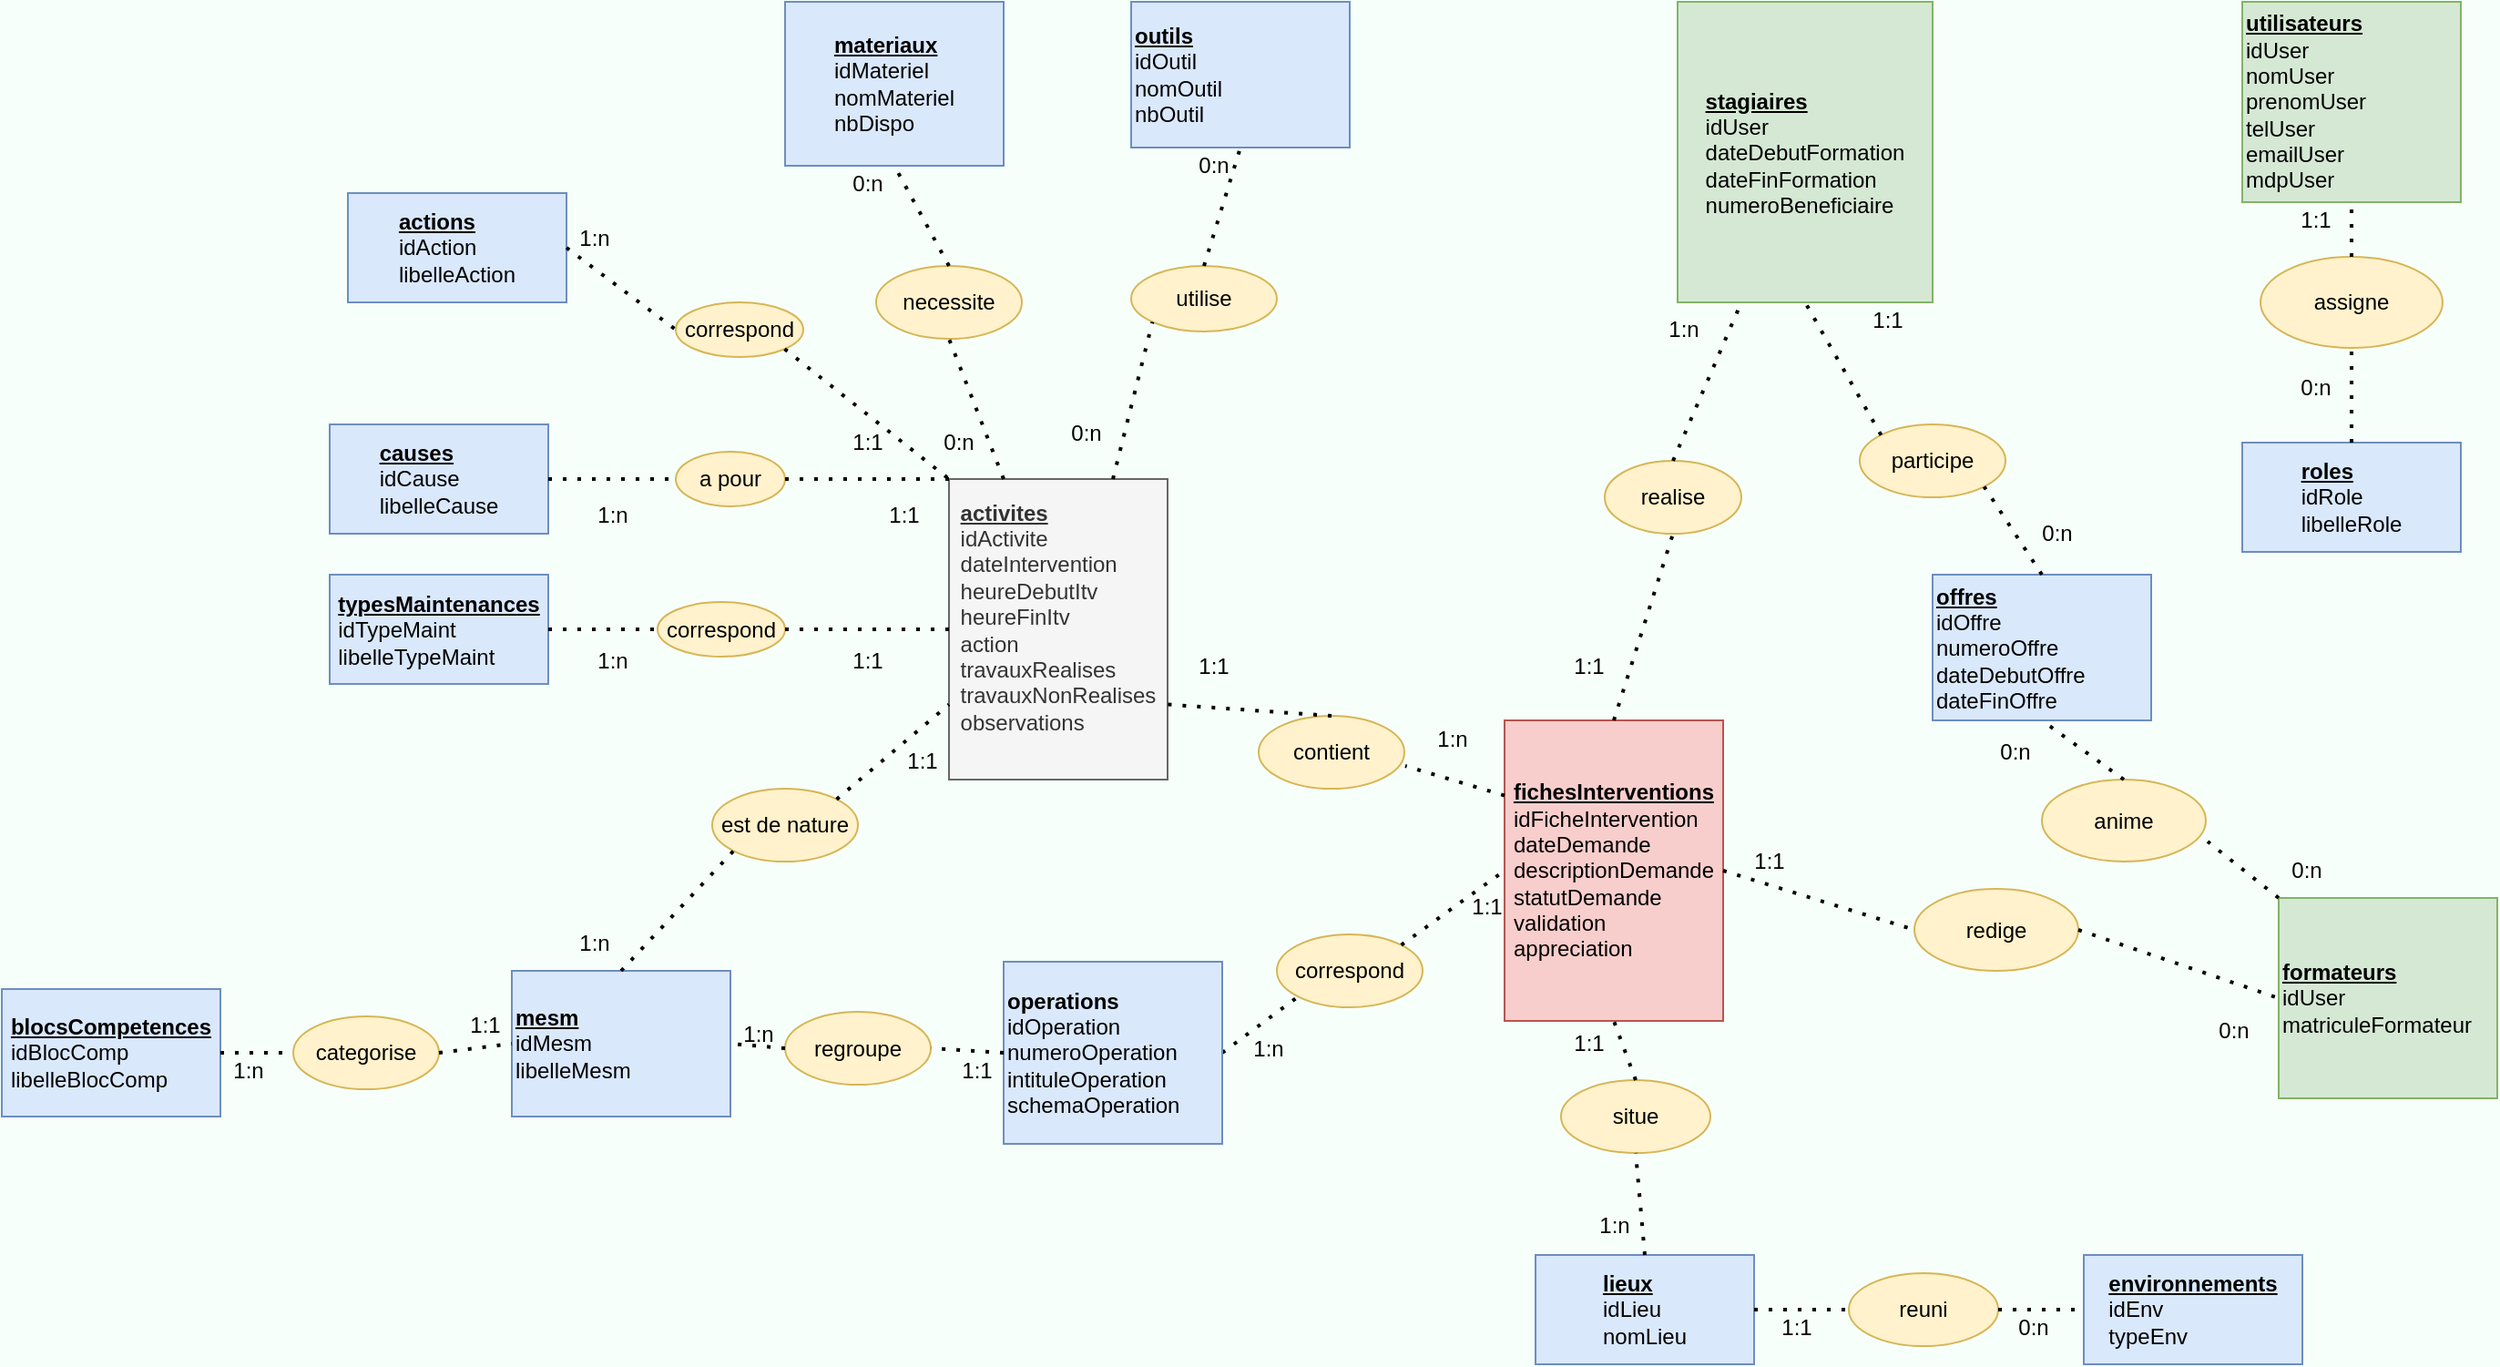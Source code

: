 <mxfile version="14.1.8" type="device"><diagram id="XcaUGge9TAUIBpKxATK-" name="Page-1"><mxGraphModel dx="1662" dy="822" grid="1" gridSize="10" guides="1" tooltips="1" connect="1" arrows="1" fold="1" page="1" pageScale="1" pageWidth="2500" pageHeight="2500" background="#F7FFFB" math="0" shadow="0"><root><mxCell id="0"/><mxCell id="1" parent="0"/><mxCell id="6x4A8jsHUXeofBG4FEEy-3" value="&lt;div style=&quot;text-align: left&quot;&gt;&lt;b&gt;&lt;u&gt;activites&lt;/u&gt;&lt;/b&gt;&lt;/div&gt;&lt;div style=&quot;text-align: left&quot;&gt;&lt;span&gt;idActivite&lt;/span&gt;&lt;/div&gt;&lt;div style=&quot;text-align: left&quot;&gt;&lt;span&gt;dateIntervention&lt;/span&gt;&lt;/div&gt;&lt;div style=&quot;text-align: left&quot;&gt;&lt;span&gt;heureDebutItv&lt;/span&gt;&lt;/div&gt;&lt;div style=&quot;text-align: left&quot;&gt;&lt;span&gt;heureFinItv&lt;/span&gt;&lt;/div&gt;&lt;div style=&quot;text-align: left&quot;&gt;&lt;span&gt;action&lt;/span&gt;&lt;/div&gt;&lt;div style=&quot;text-align: left&quot;&gt;&lt;span&gt;travauxRealises&lt;/span&gt;&lt;/div&gt;&lt;div style=&quot;text-align: left&quot;&gt;&lt;span&gt;travauxNonRealises&lt;/span&gt;&lt;/div&gt;&lt;div style=&quot;text-align: left&quot;&gt;&lt;span&gt;observations&lt;/span&gt;&lt;/div&gt;&lt;div style=&quot;text-align: left&quot;&gt;&lt;span&gt;&lt;br&gt;&lt;/span&gt;&lt;/div&gt;" style="rounded=0;whiteSpace=wrap;html=1;fillColor=#f5f5f5;strokeColor=#666666;fontColor=#333333;" parent="1" vertex="1"><mxGeometry x="770" y="280" width="120" height="165" as="geometry"/></mxCell><mxCell id="6x4A8jsHUXeofBG4FEEy-4" value="&lt;div style=&quot;text-align: left&quot;&gt;&lt;u style=&quot;font-weight: bold&quot;&gt;lieux&lt;/u&gt;&lt;/div&gt;&lt;div style=&quot;text-align: left&quot;&gt;idLieu&lt;/div&gt;&lt;div style=&quot;text-align: left&quot;&gt;&lt;span&gt;nomLieu&lt;/span&gt;&lt;/div&gt;" style="rounded=0;whiteSpace=wrap;html=1;fillColor=#dae8fc;strokeColor=#6c8ebf;" parent="1" vertex="1"><mxGeometry x="1092" y="706" width="120" height="60" as="geometry"/></mxCell><mxCell id="6x4A8jsHUXeofBG4FEEy-5" value="&lt;u style=&quot;font-weight: bold&quot;&gt;outils&lt;/u&gt;&lt;br&gt;idOutil&lt;br&gt;nomOutil&lt;br&gt;nbOutil" style="rounded=0;whiteSpace=wrap;html=1;align=left;fillColor=#dae8fc;strokeColor=#6c8ebf;" parent="1" vertex="1"><mxGeometry x="870" y="18" width="120" height="80" as="geometry"/></mxCell><mxCell id="6x4A8jsHUXeofBG4FEEy-6" value="&lt;div style=&quot;text-align: left&quot;&gt;&lt;b&gt;&lt;u&gt;fichesInterventions&lt;/u&gt;&lt;/b&gt;&lt;/div&gt;&lt;div style=&quot;text-align: left&quot;&gt;&lt;span&gt;idFicheIntervention&lt;/span&gt;&lt;/div&gt;&lt;div style=&quot;text-align: left&quot;&gt;&lt;span&gt;dateDemande&lt;/span&gt;&lt;/div&gt;&lt;div style=&quot;text-align: left&quot;&gt;&lt;span&gt;descriptionDemande&lt;/span&gt;&lt;/div&gt;&lt;div style=&quot;text-align: left&quot;&gt;&lt;span&gt;statutDemande&lt;/span&gt;&lt;/div&gt;&lt;div style=&quot;text-align: left&quot;&gt;&lt;span&gt;validation&lt;/span&gt;&lt;/div&gt;&lt;div style=&quot;text-align: left&quot;&gt;&lt;span&gt;appreciation&lt;/span&gt;&lt;/div&gt;" style="rounded=0;whiteSpace=wrap;html=1;fillColor=#f8cecc;strokeColor=#b85450;" parent="1" vertex="1"><mxGeometry x="1075" y="412.5" width="120" height="165" as="geometry"/></mxCell><mxCell id="6x4A8jsHUXeofBG4FEEy-7" value="&lt;div style=&quot;text-align: left&quot;&gt;&lt;u style=&quot;font-weight: bold&quot;&gt;environnements&lt;/u&gt;&lt;/div&gt;&lt;div style=&quot;text-align: left&quot;&gt;&lt;span&gt;idEnv&lt;/span&gt;&lt;/div&gt;&lt;div style=&quot;text-align: left&quot;&gt;&lt;span&gt;typeEnv&lt;/span&gt;&lt;/div&gt;" style="rounded=0;whiteSpace=wrap;html=1;fillColor=#dae8fc;strokeColor=#6c8ebf;" parent="1" vertex="1"><mxGeometry x="1393" y="706" width="120" height="60" as="geometry"/></mxCell><mxCell id="6x4A8jsHUXeofBG4FEEy-8" value="&lt;div style=&quot;text-align: left&quot;&gt;&lt;u style=&quot;font-weight: bold&quot;&gt;materiaux&lt;/u&gt;&lt;/div&gt;&lt;div style=&quot;text-align: left&quot;&gt;&lt;span&gt;idMateriel&lt;/span&gt;&lt;/div&gt;&lt;div style=&quot;text-align: left&quot;&gt;&lt;span&gt;nomMateriel&lt;/span&gt;&lt;/div&gt;&lt;div style=&quot;text-align: left&quot;&gt;&lt;span&gt;nbDispo&lt;/span&gt;&lt;/div&gt;" style="rounded=0;whiteSpace=wrap;html=1;fillColor=#dae8fc;strokeColor=#6c8ebf;" parent="1" vertex="1"><mxGeometry x="680" y="18" width="120" height="90" as="geometry"/></mxCell><mxCell id="6x4A8jsHUXeofBG4FEEy-9" value="&lt;div style=&quot;text-align: left&quot;&gt;&lt;b&gt;&lt;u&gt;blocsCompetences&lt;/u&gt;&lt;/b&gt;&lt;/div&gt;&lt;div style=&quot;text-align: left&quot;&gt;&lt;span&gt;idBlocComp&lt;/span&gt;&lt;/div&gt;&lt;div style=&quot;text-align: left&quot;&gt;&lt;span&gt;libelleBlocComp&lt;/span&gt;&lt;/div&gt;" style="rounded=0;whiteSpace=wrap;html=1;fillColor=#dae8fc;strokeColor=#6c8ebf;" parent="1" vertex="1"><mxGeometry x="250" y="560" width="120" height="70" as="geometry"/></mxCell><mxCell id="6x4A8jsHUXeofBG4FEEy-10" value="&lt;div style=&quot;text-align: left&quot;&gt;&lt;u style=&quot;font-weight: bold&quot;&gt;typesMaintenances&lt;/u&gt;&lt;/div&gt;&lt;div style=&quot;text-align: left&quot;&gt;&lt;span&gt;idTypeMaint&lt;/span&gt;&lt;/div&gt;&lt;div style=&quot;text-align: left&quot;&gt;&lt;span&gt;libelleTypeMaint&lt;/span&gt;&lt;/div&gt;" style="rounded=0;whiteSpace=wrap;html=1;fillColor=#dae8fc;strokeColor=#6c8ebf;" parent="1" vertex="1"><mxGeometry x="430" y="332.5" width="120" height="60" as="geometry"/></mxCell><mxCell id="6x4A8jsHUXeofBG4FEEy-13" value="&lt;b&gt;&lt;u&gt;formateurs&lt;/u&gt;&lt;/b&gt;&lt;br&gt;idUser&lt;br&gt;matriculeFormateur" style="rounded=0;whiteSpace=wrap;html=1;align=left;fillColor=#d5e8d4;strokeColor=#82b366;" parent="1" vertex="1"><mxGeometry x="1500" y="510" width="120" height="110" as="geometry"/></mxCell><mxCell id="6x4A8jsHUXeofBG4FEEy-14" value="&lt;b&gt;&lt;u&gt;offres&lt;/u&gt;&lt;/b&gt;&lt;br&gt;idOffre&lt;br&gt;numeroOffre&lt;br&gt;dateDebutOffre&lt;br&gt;dateFinOffre" style="rounded=0;whiteSpace=wrap;html=1;align=left;fillColor=#dae8fc;strokeColor=#6c8ebf;" parent="1" vertex="1"><mxGeometry x="1310" y="332.5" width="120" height="80" as="geometry"/></mxCell><mxCell id="6x4A8jsHUXeofBG4FEEy-15" value="&lt;div style=&quot;text-align: left&quot;&gt;&lt;u style=&quot;font-weight: bold&quot;&gt;stagiaires&lt;/u&gt;&lt;/div&gt;&lt;div style=&quot;text-align: left&quot;&gt;&lt;span&gt;idUser&lt;/span&gt;&lt;/div&gt;&lt;div style=&quot;text-align: left&quot;&gt;&lt;span&gt;dateDebutFormation&lt;/span&gt;&lt;/div&gt;&lt;div style=&quot;text-align: left&quot;&gt;&lt;span&gt;dateFinFormation&lt;/span&gt;&lt;/div&gt;&lt;div style=&quot;text-align: left&quot;&gt;&lt;span&gt;numeroBeneficiaire&lt;/span&gt;&lt;/div&gt;" style="rounded=0;whiteSpace=wrap;html=1;fillColor=#d5e8d4;strokeColor=#82b366;" parent="1" vertex="1"><mxGeometry x="1170" y="18" width="140" height="165" as="geometry"/></mxCell><mxCell id="6x4A8jsHUXeofBG4FEEy-26" value="anime" style="ellipse;whiteSpace=wrap;html=1;fillColor=#fff2cc;strokeColor=#d6b656;" parent="1" vertex="1"><mxGeometry x="1370" y="445" width="90" height="45" as="geometry"/></mxCell><mxCell id="6x4A8jsHUXeofBG4FEEy-29" value="participe" style="ellipse;whiteSpace=wrap;html=1;fillColor=#fff2cc;strokeColor=#d6b656;" parent="1" vertex="1"><mxGeometry x="1270" y="250" width="80" height="40" as="geometry"/></mxCell><mxCell id="6x4A8jsHUXeofBG4FEEy-32" value="0:n" style="text;html=1;align=center;verticalAlign=middle;resizable=0;points=[];autosize=1;" parent="1" vertex="1"><mxGeometry x="1363" y="300" width="30" height="20" as="geometry"/></mxCell><mxCell id="6x4A8jsHUXeofBG4FEEy-33" value="1:1" style="text;html=1;align=center;verticalAlign=middle;resizable=0;points=[];autosize=1;" parent="1" vertex="1"><mxGeometry x="1270" y="183" width="30" height="20" as="geometry"/></mxCell><mxCell id="6x4A8jsHUXeofBG4FEEy-34" value="0:n" style="text;html=1;align=center;verticalAlign=middle;resizable=0;points=[];autosize=1;" parent="1" vertex="1"><mxGeometry x="1340" y="420" width="30" height="20" as="geometry"/></mxCell><mxCell id="6x4A8jsHUXeofBG4FEEy-35" value="0:n" style="text;html=1;align=center;verticalAlign=middle;resizable=0;points=[];autosize=1;" parent="1" vertex="1"><mxGeometry x="1500" y="485" width="30" height="20" as="geometry"/></mxCell><mxCell id="6x4A8jsHUXeofBG4FEEy-36" value="redige" style="ellipse;whiteSpace=wrap;html=1;fillColor=#fff2cc;strokeColor=#d6b656;" parent="1" vertex="1"><mxGeometry x="1300" y="505" width="90" height="45" as="geometry"/></mxCell><mxCell id="6x4A8jsHUXeofBG4FEEy-39" value="0:n" style="text;html=1;align=center;verticalAlign=middle;resizable=0;points=[];autosize=1;" parent="1" vertex="1"><mxGeometry x="1460" y="572.5" width="30" height="20" as="geometry"/></mxCell><mxCell id="6x4A8jsHUXeofBG4FEEy-40" value="1:1" style="text;html=1;align=center;verticalAlign=middle;resizable=0;points=[];autosize=1;" parent="1" vertex="1"><mxGeometry x="1205" y="480" width="30" height="20" as="geometry"/></mxCell><mxCell id="6x4A8jsHUXeofBG4FEEy-41" value="" style="endArrow=none;dashed=1;html=1;dashPattern=1 3;strokeWidth=2;entryX=1;entryY=1;entryDx=0;entryDy=0;exitX=0.5;exitY=0;exitDx=0;exitDy=0;" parent="1" source="6x4A8jsHUXeofBG4FEEy-14" target="6x4A8jsHUXeofBG4FEEy-29" edge="1"><mxGeometry width="50" height="50" relative="1" as="geometry"><mxPoint x="990" y="340" as="sourcePoint"/><mxPoint x="1040" y="290" as="targetPoint"/></mxGeometry></mxCell><mxCell id="6x4A8jsHUXeofBG4FEEy-43" value="" style="endArrow=none;dashed=1;html=1;dashPattern=1 3;strokeWidth=2;exitX=0;exitY=0;exitDx=0;exitDy=0;entryX=0.5;entryY=1;entryDx=0;entryDy=0;" parent="1" source="6x4A8jsHUXeofBG4FEEy-29" target="6x4A8jsHUXeofBG4FEEy-15" edge="1"><mxGeometry width="50" height="50" relative="1" as="geometry"><mxPoint x="1100" y="230" as="sourcePoint"/><mxPoint x="1120" y="220" as="targetPoint"/></mxGeometry></mxCell><mxCell id="6x4A8jsHUXeofBG4FEEy-44" value="" style="endArrow=none;dashed=1;html=1;dashPattern=1 3;strokeWidth=2;entryX=0.5;entryY=1;entryDx=0;entryDy=0;exitX=0.5;exitY=0;exitDx=0;exitDy=0;" parent="1" source="6x4A8jsHUXeofBG4FEEy-26" target="6x4A8jsHUXeofBG4FEEy-14" edge="1"><mxGeometry width="50" height="50" relative="1" as="geometry"><mxPoint x="1100" y="500" as="sourcePoint"/><mxPoint x="1150" y="450" as="targetPoint"/><Array as="points"/></mxGeometry></mxCell><mxCell id="6x4A8jsHUXeofBG4FEEy-45" value="" style="endArrow=none;dashed=1;html=1;dashPattern=1 3;strokeWidth=2;exitX=0;exitY=0;exitDx=0;exitDy=0;entryX=1.011;entryY=0.756;entryDx=0;entryDy=0;entryPerimeter=0;" parent="1" source="6x4A8jsHUXeofBG4FEEy-13" target="6x4A8jsHUXeofBG4FEEy-26" edge="1"><mxGeometry width="50" height="50" relative="1" as="geometry"><mxPoint x="1190" y="640" as="sourcePoint"/><mxPoint x="1240" y="590" as="targetPoint"/></mxGeometry></mxCell><mxCell id="6x4A8jsHUXeofBG4FEEy-46" value="" style="endArrow=none;dashed=1;html=1;dashPattern=1 3;strokeWidth=2;entryX=0;entryY=0.5;entryDx=0;entryDy=0;exitX=1;exitY=0.5;exitDx=0;exitDy=0;" parent="1" source="6x4A8jsHUXeofBG4FEEy-36" target="6x4A8jsHUXeofBG4FEEy-13" edge="1"><mxGeometry width="50" height="50" relative="1" as="geometry"><mxPoint x="960" y="790" as="sourcePoint"/><mxPoint x="1010" y="740" as="targetPoint"/></mxGeometry></mxCell><mxCell id="6x4A8jsHUXeofBG4FEEy-47" value="" style="endArrow=none;dashed=1;html=1;dashPattern=1 3;strokeWidth=2;entryX=0;entryY=0.5;entryDx=0;entryDy=0;exitX=1;exitY=0.5;exitDx=0;exitDy=0;" parent="1" source="6x4A8jsHUXeofBG4FEEy-6" target="6x4A8jsHUXeofBG4FEEy-36" edge="1"><mxGeometry width="50" height="50" relative="1" as="geometry"><mxPoint x="810" y="820" as="sourcePoint"/><mxPoint x="860" y="770" as="targetPoint"/></mxGeometry></mxCell><mxCell id="sUTrpC1Wrc8I_GhwJ8B--1" value="realise" style="ellipse;whiteSpace=wrap;html=1;fillColor=#fff2cc;strokeColor=#d6b656;" parent="1" vertex="1"><mxGeometry x="1130" y="270" width="75" height="40" as="geometry"/></mxCell><mxCell id="sUTrpC1Wrc8I_GhwJ8B--2" value="" style="endArrow=none;dashed=1;html=1;dashPattern=1 3;strokeWidth=2;entryX=0.5;entryY=1;entryDx=0;entryDy=0;exitX=0.5;exitY=0;exitDx=0;exitDy=0;" parent="1" source="6x4A8jsHUXeofBG4FEEy-6" target="sUTrpC1Wrc8I_GhwJ8B--1" edge="1"><mxGeometry width="50" height="50" relative="1" as="geometry"><mxPoint x="1030" y="600" as="sourcePoint"/><mxPoint x="1080" y="550" as="targetPoint"/></mxGeometry></mxCell><mxCell id="sUTrpC1Wrc8I_GhwJ8B--3" value="" style="endArrow=none;dashed=1;html=1;dashPattern=1 3;strokeWidth=2;exitX=0.5;exitY=0;exitDx=0;exitDy=0;entryX=0.25;entryY=1;entryDx=0;entryDy=0;" parent="1" source="sUTrpC1Wrc8I_GhwJ8B--1" target="6x4A8jsHUXeofBG4FEEy-15" edge="1"><mxGeometry width="50" height="50" relative="1" as="geometry"><mxPoint x="790" y="370" as="sourcePoint"/><mxPoint x="840" y="320" as="targetPoint"/><Array as="points"/></mxGeometry></mxCell><mxCell id="sUTrpC1Wrc8I_GhwJ8B--4" value="1:n" style="text;html=1;align=center;verticalAlign=middle;resizable=0;points=[];autosize=1;" parent="1" vertex="1"><mxGeometry x="1158" y="188" width="30" height="20" as="geometry"/></mxCell><mxCell id="sUTrpC1Wrc8I_GhwJ8B--5" value="1:1" style="text;html=1;align=center;verticalAlign=middle;resizable=0;points=[];autosize=1;" parent="1" vertex="1"><mxGeometry x="1106" y="372.5" width="30" height="20" as="geometry"/></mxCell><mxCell id="sUTrpC1Wrc8I_GhwJ8B--6" value="utilise" style="ellipse;whiteSpace=wrap;html=1;fillColor=#fff2cc;strokeColor=#d6b656;" parent="1" vertex="1"><mxGeometry x="870" y="163" width="80" height="36" as="geometry"/></mxCell><mxCell id="sUTrpC1Wrc8I_GhwJ8B--7" value="&lt;span&gt;necessite&lt;/span&gt;" style="ellipse;whiteSpace=wrap;html=1;fillColor=#fff2cc;strokeColor=#d6b656;" parent="1" vertex="1"><mxGeometry x="730" y="163" width="80" height="40" as="geometry"/></mxCell><mxCell id="sUTrpC1Wrc8I_GhwJ8B--8" value="" style="endArrow=none;dashed=1;html=1;dashPattern=1 3;strokeWidth=2;entryX=0;entryY=1;entryDx=0;entryDy=0;exitX=0.75;exitY=0;exitDx=0;exitDy=0;" parent="1" source="6x4A8jsHUXeofBG4FEEy-3" target="sUTrpC1Wrc8I_GhwJ8B--6" edge="1"><mxGeometry width="50" height="50" relative="1" as="geometry"><mxPoint x="790" y="155" as="sourcePoint"/><mxPoint x="840" y="105" as="targetPoint"/><Array as="points"/></mxGeometry></mxCell><mxCell id="sUTrpC1Wrc8I_GhwJ8B--9" value="" style="endArrow=none;dashed=1;html=1;dashPattern=1 3;strokeWidth=2;exitX=0.5;exitY=0;exitDx=0;exitDy=0;entryX=0.5;entryY=1;entryDx=0;entryDy=0;" parent="1" source="sUTrpC1Wrc8I_GhwJ8B--6" target="6x4A8jsHUXeofBG4FEEy-5" edge="1"><mxGeometry width="50" height="50" relative="1" as="geometry"><mxPoint x="960" y="160" as="sourcePoint"/><mxPoint x="929" y="110" as="targetPoint"/></mxGeometry></mxCell><mxCell id="sUTrpC1Wrc8I_GhwJ8B--10" value="0:n" style="text;html=1;align=center;verticalAlign=middle;resizable=0;points=[];autosize=1;" parent="1" vertex="1"><mxGeometry x="900" y="98" width="30" height="20" as="geometry"/></mxCell><mxCell id="sUTrpC1Wrc8I_GhwJ8B--11" value="0:n" style="text;html=1;align=center;verticalAlign=middle;resizable=0;points=[];autosize=1;" parent="1" vertex="1"><mxGeometry x="830" y="245" width="30" height="20" as="geometry"/></mxCell><mxCell id="sUTrpC1Wrc8I_GhwJ8B--12" value="" style="endArrow=none;dashed=1;html=1;dashPattern=1 3;strokeWidth=2;exitX=0.5;exitY=0;exitDx=0;exitDy=0;entryX=0.5;entryY=1;entryDx=0;entryDy=0;" parent="1" source="sUTrpC1Wrc8I_GhwJ8B--7" target="6x4A8jsHUXeofBG4FEEy-8" edge="1"><mxGeometry width="50" height="50" relative="1" as="geometry"><mxPoint x="220" y="180" as="sourcePoint"/><mxPoint x="765" y="100" as="targetPoint"/><Array as="points"/></mxGeometry></mxCell><mxCell id="sUTrpC1Wrc8I_GhwJ8B--13" value="" style="endArrow=none;dashed=1;html=1;dashPattern=1 3;strokeWidth=2;entryX=0.5;entryY=1;entryDx=0;entryDy=0;exitX=0.25;exitY=0;exitDx=0;exitDy=0;" parent="1" source="6x4A8jsHUXeofBG4FEEy-3" target="sUTrpC1Wrc8I_GhwJ8B--7" edge="1"><mxGeometry width="50" height="50" relative="1" as="geometry"><mxPoint x="665" y="165" as="sourcePoint"/><mxPoint x="715" y="115" as="targetPoint"/></mxGeometry></mxCell><mxCell id="sUTrpC1Wrc8I_GhwJ8B--14" value="0:n" style="text;html=1;align=center;verticalAlign=middle;resizable=0;points=[];autosize=1;" parent="1" vertex="1"><mxGeometry x="760" y="250" width="30" height="20" as="geometry"/></mxCell><mxCell id="sUTrpC1Wrc8I_GhwJ8B--15" value="0:n" style="text;html=1;align=center;verticalAlign=middle;resizable=0;points=[];autosize=1;" parent="1" vertex="1"><mxGeometry x="710" y="108" width="30" height="20" as="geometry"/></mxCell><mxCell id="sUTrpC1Wrc8I_GhwJ8B--16" value="contient" style="ellipse;whiteSpace=wrap;html=1;fillColor=#fff2cc;strokeColor=#d6b656;" parent="1" vertex="1"><mxGeometry x="940" y="410" width="80" height="40" as="geometry"/></mxCell><mxCell id="sUTrpC1Wrc8I_GhwJ8B--17" value="" style="endArrow=none;dashed=1;html=1;dashPattern=1 3;strokeWidth=2;exitX=0.5;exitY=0;exitDx=0;exitDy=0;entryX=1;entryY=0.75;entryDx=0;entryDy=0;" parent="1" source="sUTrpC1Wrc8I_GhwJ8B--16" target="6x4A8jsHUXeofBG4FEEy-3" edge="1"><mxGeometry width="50" height="50" relative="1" as="geometry"><mxPoint x="730" y="520" as="sourcePoint"/><mxPoint x="780" y="470" as="targetPoint"/></mxGeometry></mxCell><mxCell id="sUTrpC1Wrc8I_GhwJ8B--18" value="" style="endArrow=none;dashed=1;html=1;dashPattern=1 3;strokeWidth=2;entryX=1.006;entryY=0.688;entryDx=0;entryDy=0;exitX=0;exitY=0.25;exitDx=0;exitDy=0;entryPerimeter=0;" parent="1" source="6x4A8jsHUXeofBG4FEEy-6" target="sUTrpC1Wrc8I_GhwJ8B--16" edge="1"><mxGeometry width="50" height="50" relative="1" as="geometry"><mxPoint x="650" y="680" as="sourcePoint"/><mxPoint x="700" y="630" as="targetPoint"/><Array as="points"/></mxGeometry></mxCell><mxCell id="sUTrpC1Wrc8I_GhwJ8B--19" value="1:1" style="text;html=1;align=center;verticalAlign=middle;resizable=0;points=[];autosize=1;" parent="1" vertex="1"><mxGeometry x="900" y="372.5" width="30" height="20" as="geometry"/></mxCell><mxCell id="sUTrpC1Wrc8I_GhwJ8B--20" value="1:n" style="text;html=1;align=center;verticalAlign=middle;resizable=0;points=[];autosize=1;" parent="1" vertex="1"><mxGeometry x="1031" y="412.5" width="30" height="20" as="geometry"/></mxCell><mxCell id="sUTrpC1Wrc8I_GhwJ8B--26" value="correspond" style="ellipse;whiteSpace=wrap;html=1;fillColor=#fff2cc;strokeColor=#d6b656;" parent="1" vertex="1"><mxGeometry x="950" y="530" width="80" height="40" as="geometry"/></mxCell><mxCell id="sUTrpC1Wrc8I_GhwJ8B--27" value="" style="endArrow=none;dashed=1;html=1;dashPattern=1 3;strokeWidth=2;entryX=0;entryY=1;entryDx=0;entryDy=0;exitX=1;exitY=0.5;exitDx=0;exitDy=0;" parent="1" source="sUTrpC1Wrc8I_GhwJ8B--46" target="sUTrpC1Wrc8I_GhwJ8B--26" edge="1"><mxGeometry width="50" height="50" relative="1" as="geometry"><mxPoint x="510" y="715" as="sourcePoint"/><mxPoint x="630" y="710" as="targetPoint"/></mxGeometry></mxCell><mxCell id="sUTrpC1Wrc8I_GhwJ8B--28" value="" style="endArrow=none;dashed=1;html=1;dashPattern=1 3;strokeWidth=2;exitX=1;exitY=0;exitDx=0;exitDy=0;entryX=0;entryY=0.5;entryDx=0;entryDy=0;" parent="1" source="sUTrpC1Wrc8I_GhwJ8B--26" target="6x4A8jsHUXeofBG4FEEy-6" edge="1"><mxGeometry width="50" height="50" relative="1" as="geometry"><mxPoint x="620" y="760" as="sourcePoint"/><mxPoint x="670" y="710" as="targetPoint"/></mxGeometry></mxCell><mxCell id="sUTrpC1Wrc8I_GhwJ8B--31" value="1:1" style="text;html=1;align=center;verticalAlign=middle;resizable=0;points=[];autosize=1;" parent="1" vertex="1"><mxGeometry x="1050" y="505" width="30" height="20" as="geometry"/></mxCell><mxCell id="sUTrpC1Wrc8I_GhwJ8B--32" value="1:n" style="text;html=1;align=center;verticalAlign=middle;resizable=0;points=[];autosize=1;" parent="1" vertex="1"><mxGeometry x="930" y="582.5" width="30" height="20" as="geometry"/></mxCell><mxCell id="sUTrpC1Wrc8I_GhwJ8B--33" value="reuni" style="ellipse;whiteSpace=wrap;html=1;fillColor=#fff2cc;strokeColor=#d6b656;" parent="1" vertex="1"><mxGeometry x="1264" y="716" width="82" height="40" as="geometry"/></mxCell><mxCell id="sUTrpC1Wrc8I_GhwJ8B--34" value="1:1" style="text;html=1;align=center;verticalAlign=middle;resizable=0;points=[];autosize=1;" parent="1" vertex="1"><mxGeometry x="500" y="570" width="30" height="20" as="geometry"/></mxCell><mxCell id="sUTrpC1Wrc8I_GhwJ8B--35" value="1:n" style="text;html=1;align=center;verticalAlign=middle;resizable=0;points=[];autosize=1;" parent="1" vertex="1"><mxGeometry x="370" y="595" width="30" height="20" as="geometry"/></mxCell><mxCell id="sUTrpC1Wrc8I_GhwJ8B--36" value="1:1" style="text;html=1;align=center;verticalAlign=middle;resizable=0;points=[];autosize=1;" parent="1" vertex="1"><mxGeometry x="770" y="595" width="30" height="20" as="geometry"/></mxCell><mxCell id="sUTrpC1Wrc8I_GhwJ8B--37" value="1:n" style="text;html=1;align=center;verticalAlign=middle;resizable=0;points=[];autosize=1;" parent="1" vertex="1"><mxGeometry x="650" y="575" width="30" height="20" as="geometry"/></mxCell><mxCell id="sUTrpC1Wrc8I_GhwJ8B--38" value="" style="endArrow=none;dashed=1;html=1;dashPattern=1 3;strokeWidth=2;entryX=0;entryY=0.5;entryDx=0;entryDy=0;exitX=1;exitY=0.5;exitDx=0;exitDy=0;" parent="1" source="sUTrpC1Wrc8I_GhwJ8B--33" target="6x4A8jsHUXeofBG4FEEy-7" edge="1"><mxGeometry width="50" height="50" relative="1" as="geometry"><mxPoint x="1210" y="1130" as="sourcePoint"/><mxPoint x="1260" y="1080" as="targetPoint"/></mxGeometry></mxCell><mxCell id="sUTrpC1Wrc8I_GhwJ8B--39" value="" style="endArrow=none;dashed=1;html=1;dashPattern=1 3;strokeWidth=2;entryX=0;entryY=0.5;entryDx=0;entryDy=0;exitX=1;exitY=0.5;exitDx=0;exitDy=0;" parent="1" source="6x4A8jsHUXeofBG4FEEy-4" target="sUTrpC1Wrc8I_GhwJ8B--33" edge="1"><mxGeometry width="50" height="50" relative="1" as="geometry"><mxPoint x="1090" y="1140" as="sourcePoint"/><mxPoint x="1140" y="1090" as="targetPoint"/></mxGeometry></mxCell><mxCell id="sUTrpC1Wrc8I_GhwJ8B--41" value="correspond" style="ellipse;whiteSpace=wrap;html=1;fillColor=#fff2cc;strokeColor=#d6b656;" parent="1" vertex="1"><mxGeometry x="610" y="347.5" width="70" height="30" as="geometry"/></mxCell><mxCell id="sUTrpC1Wrc8I_GhwJ8B--42" value="" style="endArrow=none;dashed=1;html=1;dashPattern=1 3;strokeWidth=2;entryX=0;entryY=0.5;entryDx=0;entryDy=0;exitX=1;exitY=0.5;exitDx=0;exitDy=0;" parent="1" source="6x4A8jsHUXeofBG4FEEy-10" target="sUTrpC1Wrc8I_GhwJ8B--41" edge="1"><mxGeometry width="50" height="50" relative="1" as="geometry"><mxPoint x="560" y="402.5" as="sourcePoint"/><mxPoint x="610" y="352.5" as="targetPoint"/></mxGeometry></mxCell><mxCell id="sUTrpC1Wrc8I_GhwJ8B--46" value="&lt;b&gt;operations&lt;/b&gt;&lt;br&gt;idOperation&lt;br&gt;numeroOperation&lt;br&gt;intituleOperation&lt;br&gt;schemaOperation" style="rounded=0;whiteSpace=wrap;html=1;align=left;fillColor=#dae8fc;strokeColor=#6c8ebf;" parent="1" vertex="1"><mxGeometry x="800" y="545" width="120" height="100" as="geometry"/></mxCell><mxCell id="QfNDdclysHRInRgMjXe2-4" value="&lt;div style=&quot;text-align: left&quot;&gt;&lt;b&gt;&lt;u&gt;causes&lt;/u&gt;&lt;/b&gt;&lt;/div&gt;&lt;div style=&quot;text-align: left&quot;&gt;idCause&lt;/div&gt;&lt;div style=&quot;text-align: left&quot;&gt;libelleCause&lt;/div&gt;" style="rounded=0;whiteSpace=wrap;html=1;fillColor=#dae8fc;strokeColor=#6c8ebf;" parent="1" vertex="1"><mxGeometry x="430" y="250" width="120" height="60" as="geometry"/></mxCell><mxCell id="QfNDdclysHRInRgMjXe2-6" value="a pour" style="ellipse;whiteSpace=wrap;html=1;fillColor=#fff2cc;strokeColor=#d6b656;" parent="1" vertex="1"><mxGeometry x="620" y="265" width="60" height="30" as="geometry"/></mxCell><mxCell id="QfNDdclysHRInRgMjXe2-10" value="" style="endArrow=none;dashed=1;html=1;dashPattern=1 3;strokeWidth=2;exitX=1;exitY=0.5;exitDx=0;exitDy=0;entryX=0;entryY=0.5;entryDx=0;entryDy=0;" parent="1" source="QfNDdclysHRInRgMjXe2-4" target="QfNDdclysHRInRgMjXe2-6" edge="1"><mxGeometry width="50" height="50" relative="1" as="geometry"><mxPoint x="560" y="337" as="sourcePoint"/><mxPoint x="610" y="287" as="targetPoint"/></mxGeometry></mxCell><mxCell id="QfNDdclysHRInRgMjXe2-11" value="" style="endArrow=none;dashed=1;html=1;dashPattern=1 3;strokeWidth=2;entryX=1;entryY=0.5;entryDx=0;entryDy=0;exitX=0;exitY=0;exitDx=0;exitDy=0;" parent="1" source="6x4A8jsHUXeofBG4FEEy-3" target="QfNDdclysHRInRgMjXe2-6" edge="1"><mxGeometry width="50" height="50" relative="1" as="geometry"><mxPoint x="560" y="470" as="sourcePoint"/><mxPoint x="610" y="420" as="targetPoint"/></mxGeometry></mxCell><mxCell id="QfNDdclysHRInRgMjXe2-12" value="1:1" style="text;html=1;align=center;verticalAlign=middle;resizable=0;points=[];autosize=1;" parent="1" vertex="1"><mxGeometry x="1220" y="736" width="30" height="20" as="geometry"/></mxCell><mxCell id="QfNDdclysHRInRgMjXe2-13" value="0:n" style="text;html=1;align=center;verticalAlign=middle;resizable=0;points=[];autosize=1;" parent="1" vertex="1"><mxGeometry x="1350" y="736" width="30" height="20" as="geometry"/></mxCell><mxCell id="QfNDdclysHRInRgMjXe2-14" value="situe" style="ellipse;whiteSpace=wrap;html=1;fillColor=#fff2cc;strokeColor=#d6b656;" parent="1" vertex="1"><mxGeometry x="1106" y="610" width="82" height="40" as="geometry"/></mxCell><mxCell id="QfNDdclysHRInRgMjXe2-15" value="" style="endArrow=none;dashed=1;html=1;dashPattern=1 3;strokeWidth=2;entryX=0.5;entryY=1;entryDx=0;entryDy=0;exitX=0.5;exitY=0;exitDx=0;exitDy=0;" parent="1" source="QfNDdclysHRInRgMjXe2-14" target="6x4A8jsHUXeofBG4FEEy-6" edge="1"><mxGeometry width="50" height="50" relative="1" as="geometry"><mxPoint x="860" y="870" as="sourcePoint"/><mxPoint x="910" y="820" as="targetPoint"/></mxGeometry></mxCell><mxCell id="QfNDdclysHRInRgMjXe2-16" value="" style="endArrow=none;dashed=1;html=1;dashPattern=1 3;strokeWidth=2;exitX=0.5;exitY=0;exitDx=0;exitDy=0;entryX=0.5;entryY=1;entryDx=0;entryDy=0;" parent="1" source="6x4A8jsHUXeofBG4FEEy-4" target="QfNDdclysHRInRgMjXe2-14" edge="1"><mxGeometry width="50" height="50" relative="1" as="geometry"><mxPoint x="790" y="920" as="sourcePoint"/><mxPoint x="840" y="870" as="targetPoint"/></mxGeometry></mxCell><mxCell id="QfNDdclysHRInRgMjXe2-17" value="&lt;b&gt;&lt;u&gt;utilisateurs&lt;/u&gt;&lt;/b&gt;&lt;br&gt;idUser&lt;br&gt;nomUser&lt;br&gt;prenomUser&lt;br&gt;telUser&lt;br&gt;emailUser&lt;br&gt;mdpUser" style="rounded=0;whiteSpace=wrap;html=1;align=left;fillColor=#d5e8d4;strokeColor=#82b366;" parent="1" vertex="1"><mxGeometry x="1480" y="18" width="120" height="110" as="geometry"/></mxCell><mxCell id="QfNDdclysHRInRgMjXe2-18" value="&lt;div style=&quot;text-align: left&quot;&gt;&lt;b&gt;&lt;u&gt;roles&lt;/u&gt;&lt;/b&gt;&lt;/div&gt;&lt;div style=&quot;text-align: left&quot;&gt;&lt;span&gt;idRole&lt;/span&gt;&lt;/div&gt;&lt;div style=&quot;text-align: left&quot;&gt;&lt;span&gt;libelleRole&lt;/span&gt;&lt;/div&gt;" style="rounded=0;whiteSpace=wrap;html=1;fillColor=#dae8fc;strokeColor=#6c8ebf;" parent="1" vertex="1"><mxGeometry x="1480" y="260" width="120" height="60" as="geometry"/></mxCell><mxCell id="QfNDdclysHRInRgMjXe2-19" value="assigne" style="ellipse;whiteSpace=wrap;html=1;fillColor=#fff2cc;strokeColor=#d6b656;" parent="1" vertex="1"><mxGeometry x="1490" y="158" width="100" height="50" as="geometry"/></mxCell><mxCell id="QfNDdclysHRInRgMjXe2-20" value="1:1" style="text;html=1;align=center;verticalAlign=middle;resizable=0;points=[];autosize=1;" parent="1" vertex="1"><mxGeometry x="1505" y="128" width="30" height="20" as="geometry"/></mxCell><mxCell id="QfNDdclysHRInRgMjXe2-21" value="0:n" style="text;html=1;align=center;verticalAlign=middle;resizable=0;points=[];autosize=1;" parent="1" vertex="1"><mxGeometry x="1505" y="220" width="30" height="20" as="geometry"/></mxCell><mxCell id="QfNDdclysHRInRgMjXe2-22" value="" style="endArrow=none;dashed=1;html=1;dashPattern=1 3;strokeWidth=2;exitX=0.5;exitY=0;exitDx=0;exitDy=0;entryX=0.5;entryY=1;entryDx=0;entryDy=0;" parent="1" source="QfNDdclysHRInRgMjXe2-19" target="QfNDdclysHRInRgMjXe2-17" edge="1"><mxGeometry width="50" height="50" relative="1" as="geometry"><mxPoint x="-370" y="-217" as="sourcePoint"/><mxPoint x="-320" y="-267" as="targetPoint"/></mxGeometry></mxCell><mxCell id="QfNDdclysHRInRgMjXe2-23" value="" style="endArrow=none;dashed=1;html=1;dashPattern=1 3;strokeWidth=2;exitX=0.5;exitY=0;exitDx=0;exitDy=0;entryX=0.5;entryY=1;entryDx=0;entryDy=0;" parent="1" source="QfNDdclysHRInRgMjXe2-18" target="QfNDdclysHRInRgMjXe2-19" edge="1"><mxGeometry width="50" height="50" relative="1" as="geometry"><mxPoint x="-370" y="-117" as="sourcePoint"/><mxPoint x="-320" y="-167" as="targetPoint"/></mxGeometry></mxCell><mxCell id="QfNDdclysHRInRgMjXe2-24" value="" style="endArrow=none;dashed=1;html=1;dashPattern=1 3;strokeWidth=2;entryX=0;entryY=0.5;entryDx=0;entryDy=0;exitX=1;exitY=0.5;exitDx=0;exitDy=0;" parent="1" source="sUTrpC1Wrc8I_GhwJ8B--41" target="6x4A8jsHUXeofBG4FEEy-3" edge="1"><mxGeometry width="50" height="50" relative="1" as="geometry"><mxPoint x="590" y="520" as="sourcePoint"/><mxPoint x="640" y="470" as="targetPoint"/></mxGeometry></mxCell><mxCell id="QfNDdclysHRInRgMjXe2-28" value="1:1" style="text;html=1;align=center;verticalAlign=middle;resizable=0;points=[];autosize=1;" parent="1" vertex="1"><mxGeometry x="1106" y="580" width="30" height="20" as="geometry"/></mxCell><mxCell id="QfNDdclysHRInRgMjXe2-29" value="1:n" style="text;html=1;align=center;verticalAlign=middle;resizable=0;points=[];autosize=1;" parent="1" vertex="1"><mxGeometry x="1120" y="680" width="30" height="20" as="geometry"/></mxCell><mxCell id="QfNDdclysHRInRgMjXe2-32" value="1:n" style="text;html=1;align=center;verticalAlign=middle;resizable=0;points=[];autosize=1;" parent="1" vertex="1"><mxGeometry x="570" y="370" width="30" height="20" as="geometry"/></mxCell><mxCell id="QfNDdclysHRInRgMjXe2-33" value="1:1" style="text;html=1;align=center;verticalAlign=middle;resizable=0;points=[];autosize=1;" parent="1" vertex="1"><mxGeometry x="710" y="370" width="30" height="20" as="geometry"/></mxCell><mxCell id="QfNDdclysHRInRgMjXe2-34" value="1:n" style="text;html=1;align=center;verticalAlign=middle;resizable=0;points=[];autosize=1;" parent="1" vertex="1"><mxGeometry x="570" y="290" width="30" height="20" as="geometry"/></mxCell><mxCell id="QfNDdclysHRInRgMjXe2-35" value="1:1" style="text;html=1;align=center;verticalAlign=middle;resizable=0;points=[];autosize=1;" parent="1" vertex="1"><mxGeometry x="710" y="250" width="30" height="20" as="geometry"/></mxCell><mxCell id="QfNDdclysHRInRgMjXe2-36" value="&lt;b&gt;&lt;u&gt;mesm&lt;/u&gt;&lt;/b&gt;&lt;br&gt;idMesm&lt;br&gt;libelleMesm" style="rounded=0;whiteSpace=wrap;html=1;align=left;fillColor=#dae8fc;strokeColor=#6c8ebf;" parent="1" vertex="1"><mxGeometry x="530" y="550" width="120" height="80" as="geometry"/></mxCell><mxCell id="QfNDdclysHRInRgMjXe2-37" value="categorise" style="ellipse;whiteSpace=wrap;html=1;fillColor=#fff2cc;strokeColor=#d6b656;" parent="1" vertex="1"><mxGeometry x="410" y="575" width="80" height="40" as="geometry"/></mxCell><mxCell id="QfNDdclysHRInRgMjXe2-38" value="regroupe" style="ellipse;whiteSpace=wrap;html=1;fillColor=#fff2cc;strokeColor=#d6b656;" parent="1" vertex="1"><mxGeometry x="680" y="572.5" width="80" height="40" as="geometry"/></mxCell><mxCell id="QfNDdclysHRInRgMjXe2-39" value="" style="endArrow=none;dashed=1;html=1;dashPattern=1 3;strokeWidth=2;exitX=1;exitY=0.5;exitDx=0;exitDy=0;entryX=0;entryY=0.5;entryDx=0;entryDy=0;" parent="1" source="6x4A8jsHUXeofBG4FEEy-9" target="QfNDdclysHRInRgMjXe2-37" edge="1"><mxGeometry width="50" height="50" relative="1" as="geometry"><mxPoint x="160" y="600" as="sourcePoint"/><mxPoint x="420" y="620" as="targetPoint"/></mxGeometry></mxCell><mxCell id="QfNDdclysHRInRgMjXe2-40" value="" style="endArrow=none;dashed=1;html=1;dashPattern=1 3;strokeWidth=2;exitX=1;exitY=0.5;exitDx=0;exitDy=0;entryX=0;entryY=0.5;entryDx=0;entryDy=0;" parent="1" source="QfNDdclysHRInRgMjXe2-37" target="QfNDdclysHRInRgMjXe2-36" edge="1"><mxGeometry width="50" height="50" relative="1" as="geometry"><mxPoint x="260" y="610" as="sourcePoint"/><mxPoint x="460" y="540" as="targetPoint"/></mxGeometry></mxCell><mxCell id="QfNDdclysHRInRgMjXe2-41" value="" style="endArrow=none;dashed=1;html=1;dashPattern=1 3;strokeWidth=2;entryX=1;entryY=0.5;entryDx=0;entryDy=0;exitX=0;exitY=0.5;exitDx=0;exitDy=0;" parent="1" source="QfNDdclysHRInRgMjXe2-38" target="QfNDdclysHRInRgMjXe2-36" edge="1"><mxGeometry width="50" height="50" relative="1" as="geometry"><mxPoint x="320" y="600" as="sourcePoint"/><mxPoint x="370" y="550" as="targetPoint"/></mxGeometry></mxCell><mxCell id="QfNDdclysHRInRgMjXe2-42" value="" style="endArrow=none;dashed=1;html=1;dashPattern=1 3;strokeWidth=2;entryX=1;entryY=0.5;entryDx=0;entryDy=0;exitX=0;exitY=0.5;exitDx=0;exitDy=0;" parent="1" source="sUTrpC1Wrc8I_GhwJ8B--46" target="QfNDdclysHRInRgMjXe2-38" edge="1"><mxGeometry width="50" height="50" relative="1" as="geometry"><mxPoint x="220" y="670" as="sourcePoint"/><mxPoint x="270" y="620" as="targetPoint"/></mxGeometry></mxCell><mxCell id="QfNDdclysHRInRgMjXe2-43" value="est de nature" style="ellipse;whiteSpace=wrap;html=1;fillColor=#fff2cc;strokeColor=#d6b656;" parent="1" vertex="1"><mxGeometry x="640" y="450" width="80" height="40" as="geometry"/></mxCell><mxCell id="QfNDdclysHRInRgMjXe2-44" value="" style="endArrow=none;dashed=1;html=1;dashPattern=1 3;strokeWidth=2;exitX=0.5;exitY=0;exitDx=0;exitDy=0;entryX=0;entryY=1;entryDx=0;entryDy=0;" parent="1" source="QfNDdclysHRInRgMjXe2-36" target="QfNDdclysHRInRgMjXe2-43" edge="1"><mxGeometry width="50" height="50" relative="1" as="geometry"><mxPoint x="530" y="570" as="sourcePoint"/><mxPoint x="580" y="520" as="targetPoint"/></mxGeometry></mxCell><mxCell id="QfNDdclysHRInRgMjXe2-45" value="" style="endArrow=none;dashed=1;html=1;dashPattern=1 3;strokeWidth=2;exitX=1;exitY=0;exitDx=0;exitDy=0;entryX=0;entryY=0.75;entryDx=0;entryDy=0;" parent="1" source="QfNDdclysHRInRgMjXe2-43" target="6x4A8jsHUXeofBG4FEEy-3" edge="1"><mxGeometry width="50" height="50" relative="1" as="geometry"><mxPoint x="660" y="570" as="sourcePoint"/><mxPoint x="710" y="520" as="targetPoint"/><Array as="points"/></mxGeometry></mxCell><mxCell id="QfNDdclysHRInRgMjXe2-46" value="1:n" style="text;html=1;align=center;verticalAlign=middle;resizable=0;points=[];autosize=1;" parent="1" vertex="1"><mxGeometry x="560" y="525" width="30" height="20" as="geometry"/></mxCell><mxCell id="QfNDdclysHRInRgMjXe2-47" value="1:1" style="text;html=1;align=center;verticalAlign=middle;resizable=0;points=[];autosize=1;" parent="1" vertex="1"><mxGeometry x="740" y="425" width="30" height="20" as="geometry"/></mxCell><mxCell id="fwJezWfyRDqRxqBikauO-1" value="&lt;div style=&quot;text-align: left&quot;&gt;&lt;b&gt;&lt;u&gt;actions&lt;/u&gt;&lt;/b&gt;&lt;/div&gt;&lt;div style=&quot;text-align: left&quot;&gt;idAction&lt;/div&gt;&lt;div style=&quot;text-align: left&quot;&gt;libelleAction&lt;/div&gt;" style="rounded=0;whiteSpace=wrap;html=1;fillColor=#dae8fc;strokeColor=#6c8ebf;" vertex="1" parent="1"><mxGeometry x="440" y="123" width="120" height="60" as="geometry"/></mxCell><mxCell id="fwJezWfyRDqRxqBikauO-2" value="correspond" style="ellipse;whiteSpace=wrap;html=1;fillColor=#fff2cc;strokeColor=#d6b656;" vertex="1" parent="1"><mxGeometry x="620" y="183" width="70" height="30" as="geometry"/></mxCell><mxCell id="fwJezWfyRDqRxqBikauO-3" value="" style="endArrow=none;dashed=1;html=1;dashPattern=1 3;strokeWidth=2;exitX=1;exitY=1;exitDx=0;exitDy=0;entryX=0;entryY=0;entryDx=0;entryDy=0;" edge="1" parent="1" source="fwJezWfyRDqRxqBikauO-2" target="6x4A8jsHUXeofBG4FEEy-3"><mxGeometry width="50" height="50" relative="1" as="geometry"><mxPoint x="645" y="220" as="sourcePoint"/><mxPoint x="715" y="220" as="targetPoint"/></mxGeometry></mxCell><mxCell id="fwJezWfyRDqRxqBikauO-4" value="" style="endArrow=none;dashed=1;html=1;dashPattern=1 3;strokeWidth=2;exitX=1;exitY=0.5;exitDx=0;exitDy=0;entryX=0;entryY=0.5;entryDx=0;entryDy=0;" edge="1" parent="1" source="fwJezWfyRDqRxqBikauO-1" target="fwJezWfyRDqRxqBikauO-2"><mxGeometry width="50" height="50" relative="1" as="geometry"><mxPoint x="580" y="152.5" as="sourcePoint"/><mxPoint x="650" y="152.5" as="targetPoint"/></mxGeometry></mxCell><mxCell id="fwJezWfyRDqRxqBikauO-5" value="1:n" style="text;html=1;align=center;verticalAlign=middle;resizable=0;points=[];autosize=1;" vertex="1" parent="1"><mxGeometry x="560" y="138" width="30" height="20" as="geometry"/></mxCell><mxCell id="fwJezWfyRDqRxqBikauO-7" value="1:1" style="text;html=1;align=center;verticalAlign=middle;resizable=0;points=[];autosize=1;" vertex="1" parent="1"><mxGeometry x="730" y="290" width="30" height="20" as="geometry"/></mxCell></root></mxGraphModel></diagram></mxfile>